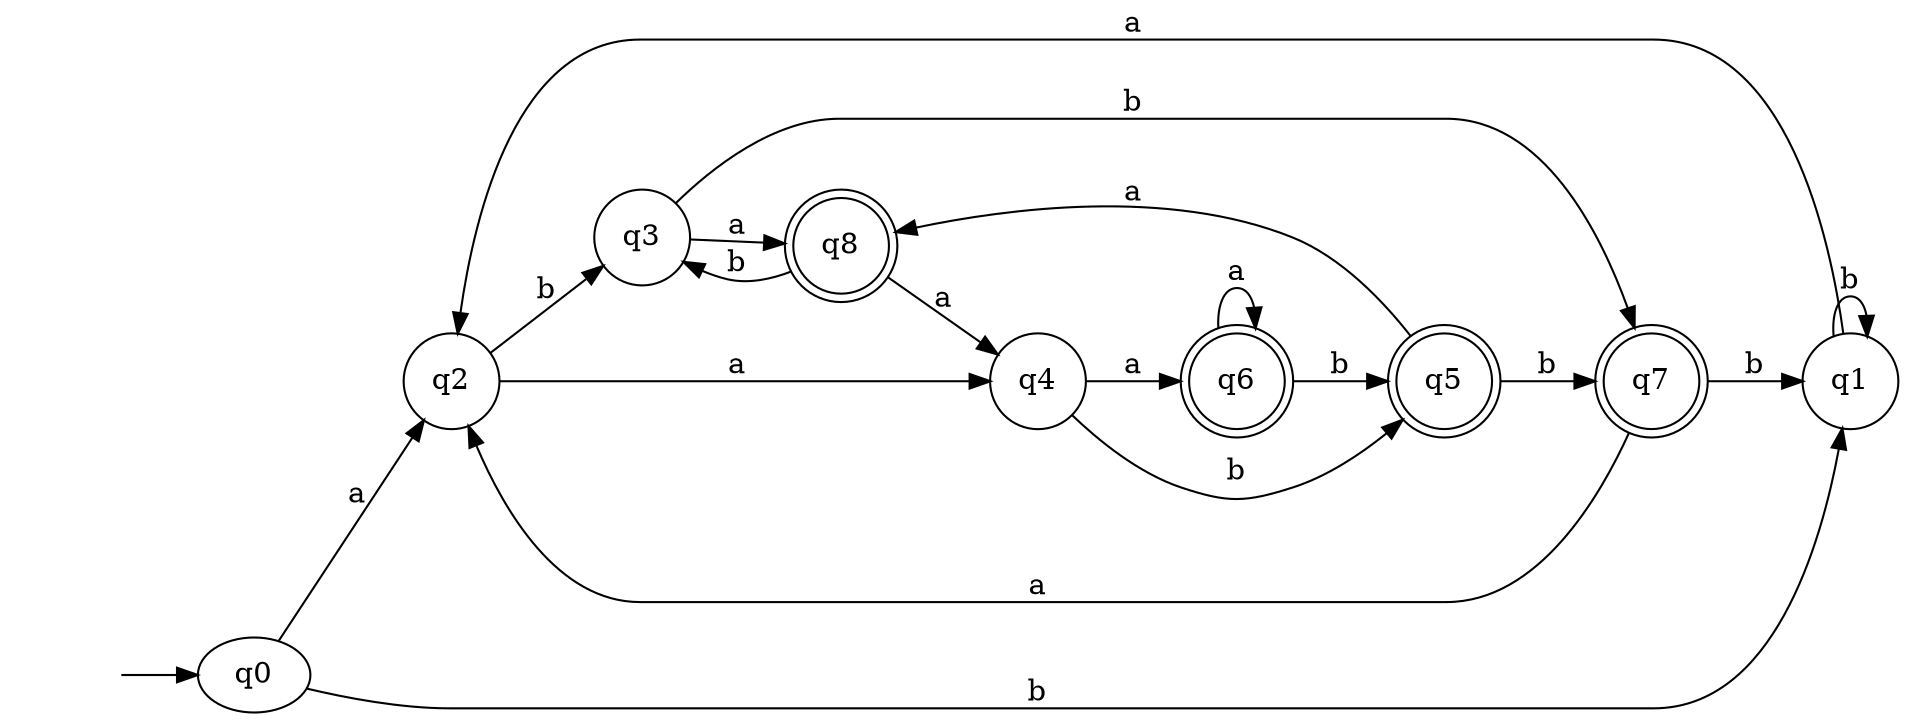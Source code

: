 digraph "DFA FROM SUBSETS" {
	graph [rankdir=LR]
	"" [label="" shape=plaintext]
	q8 [label=q8 shape=doublecircle]
	q7 [label=q7 shape=doublecircle]
	q5 [label=q5 shape=doublecircle]
	q6 [label=q6 shape=doublecircle]
	q2 [label=q2 shape=circle]
	q3 [label=q3 shape=circle]
	q1 [label=q1 shape=circle]
	q4 [label=q4 shape=circle]
	"" -> q0 [label=""]
	q0 -> q1 [label=b]
	q0 -> q2 [label=a]
	q2 -> q3 [label=b]
	q2 -> q4 [label=a]
	q4 -> q5 [label=b]
	q4 -> q6 [label=a]
	q6 -> q5 [label=b]
	q6 -> q6 [label=a]
	q5 -> q7 [label=b]
	q5 -> q8 [label=a]
	q8 -> q3 [label=b]
	q8 -> q4 [label=a]
	q7 -> q1 [label=b]
	q7 -> q2 [label=a]
	q3 -> q7 [label=b]
	q3 -> q8 [label=a]
	q1 -> q1 [label=b]
	q1 -> q2 [label=a]
}
